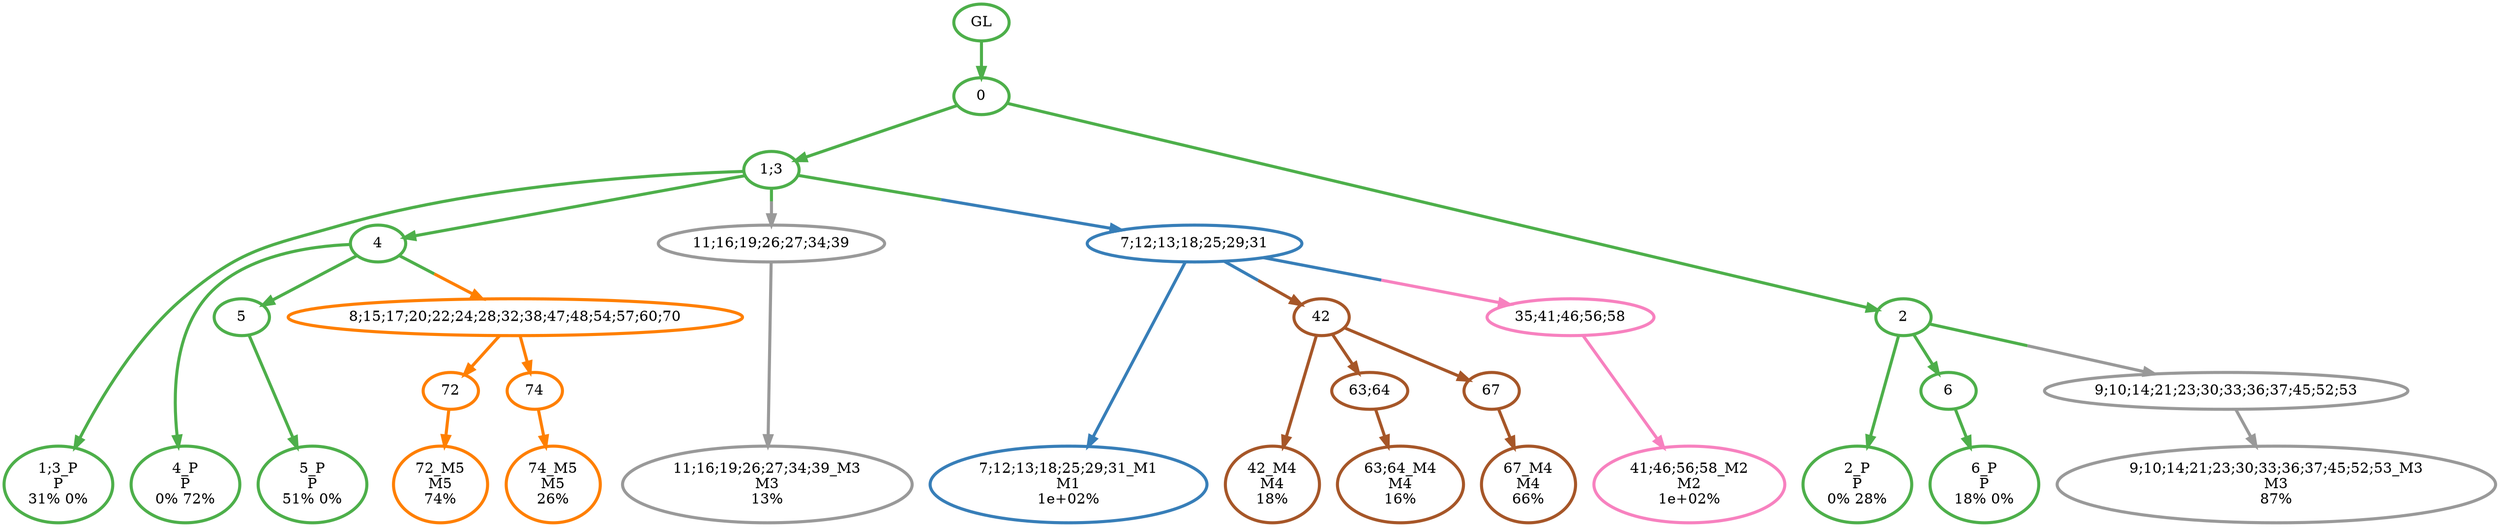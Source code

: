 digraph T {
	{
		rank=same
		27 [penwidth=3,colorscheme=set19,color=3,label="1;3_P\nP\n31% 0%"]
		25 [penwidth=3,colorscheme=set19,color=3,label="4_P\nP\n0% 72%"]
		23 [penwidth=3,colorscheme=set19,color=3,label="5_P\nP\n51% 0%"]
		21 [penwidth=3,colorscheme=set19,color=3,label="2_P\nP\n0% 28%"]
		19 [penwidth=3,colorscheme=set19,color=3,label="6_P\nP\n18% 0%"]
		18 [penwidth=3,colorscheme=set19,color=2,label="7;12;13;18;25;29;31_M1\nM1\n1e+02%"]
		17 [penwidth=3,colorscheme=set19,color=8,label="41;46;56;58_M2\nM2\n1e+02%"]
		16 [penwidth=3,colorscheme=set19,color=9,label="11;16;19;26;27;34;39_M3\nM3\n13%"]
		15 [penwidth=3,colorscheme=set19,color=9,label="9;10;14;21;23;30;33;36;37;45;52;53_M3\nM3\n87%"]
		14 [penwidth=3,colorscheme=set19,color=7,label="42_M4\nM4\n18%"]
		12 [penwidth=3,colorscheme=set19,color=7,label="63;64_M4\nM4\n16%"]
		10 [penwidth=3,colorscheme=set19,color=7,label="67_M4\nM4\n66%"]
		8 [penwidth=3,colorscheme=set19,color=5,label="72_M5\nM5\n74%"]
		6 [penwidth=3,colorscheme=set19,color=5,label="74_M5\nM5\n26%"]
	}
	30 [penwidth=3,colorscheme=set19,color=3,label="GL"]
	29 [penwidth=3,colorscheme=set19,color=3,label="0"]
	28 [penwidth=3,colorscheme=set19,color=3,label="1;3"]
	26 [penwidth=3,colorscheme=set19,color=3,label="4"]
	24 [penwidth=3,colorscheme=set19,color=3,label="5"]
	22 [penwidth=3,colorscheme=set19,color=3,label="2"]
	20 [penwidth=3,colorscheme=set19,color=3,label="6"]
	13 [penwidth=3,colorscheme=set19,color=7,label="63;64"]
	11 [penwidth=3,colorscheme=set19,color=7,label="67"]
	9 [penwidth=3,colorscheme=set19,color=5,label="72"]
	7 [penwidth=3,colorscheme=set19,color=5,label="74"]
	5 [penwidth=3,colorscheme=set19,color=7,label="42"]
	4 [penwidth=3,colorscheme=set19,color=8,label="35;41;46;56;58"]
	3 [penwidth=3,colorscheme=set19,color=5,label="8;15;17;20;22;24;28;32;38;47;48;54;57;60;70"]
	2 [penwidth=3,colorscheme=set19,color=9,label="9;10;14;21;23;30;33;36;37;45;52;53"]
	1 [penwidth=3,colorscheme=set19,color=9,label="11;16;19;26;27;34;39"]
	0 [penwidth=3,colorscheme=set19,color=2,label="7;12;13;18;25;29;31"]
	30 -> 29 [penwidth=3,colorscheme=set19,color=3]
	29 -> 28 [penwidth=3,colorscheme=set19,color=3]
	29 -> 22 [penwidth=3,colorscheme=set19,color=3]
	28 -> 27 [penwidth=3,colorscheme=set19,color=3]
	28 -> 26 [penwidth=3,colorscheme=set19,color=3]
	28 -> 1 [penwidth=3,colorscheme=set19,color="3;0.5:9"]
	28 -> 0 [penwidth=3,colorscheme=set19,color="3;0.5:2"]
	26 -> 25 [penwidth=3,colorscheme=set19,color=3]
	26 -> 24 [penwidth=3,colorscheme=set19,color=3]
	26 -> 3 [penwidth=3,colorscheme=set19,color="3;0.5:5"]
	24 -> 23 [penwidth=3,colorscheme=set19,color=3]
	22 -> 21 [penwidth=3,colorscheme=set19,color=3]
	22 -> 20 [penwidth=3,colorscheme=set19,color=3]
	22 -> 2 [penwidth=3,colorscheme=set19,color="3;0.5:9"]
	20 -> 19 [penwidth=3,colorscheme=set19,color=3]
	13 -> 12 [penwidth=3,colorscheme=set19,color=7]
	11 -> 10 [penwidth=3,colorscheme=set19,color=7]
	9 -> 8 [penwidth=3,colorscheme=set19,color=5]
	7 -> 6 [penwidth=3,colorscheme=set19,color=5]
	5 -> 14 [penwidth=3,colorscheme=set19,color=7]
	5 -> 13 [penwidth=3,colorscheme=set19,color=7]
	5 -> 11 [penwidth=3,colorscheme=set19,color=7]
	4 -> 17 [penwidth=3,colorscheme=set19,color=8]
	3 -> 9 [penwidth=3,colorscheme=set19,color=5]
	3 -> 7 [penwidth=3,colorscheme=set19,color=5]
	2 -> 15 [penwidth=3,colorscheme=set19,color=9]
	1 -> 16 [penwidth=3,colorscheme=set19,color=9]
	0 -> 18 [penwidth=3,colorscheme=set19,color=2]
	0 -> 5 [penwidth=3,colorscheme=set19,color="2;0.5:7"]
	0 -> 4 [penwidth=3,colorscheme=set19,color="2;0.5:8"]
}
